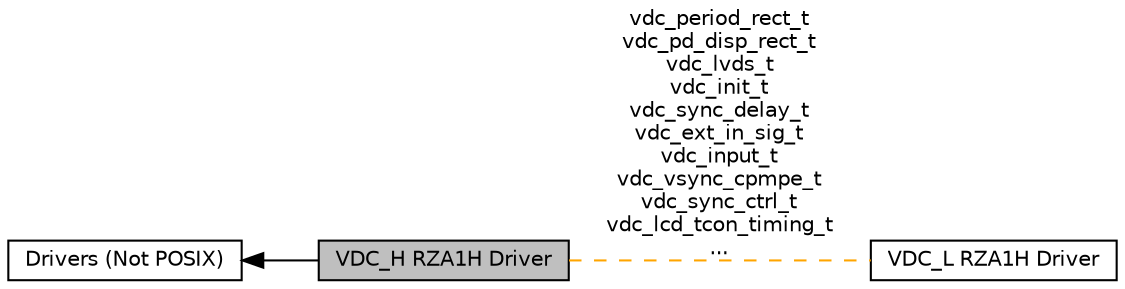 digraph "VDC_H RZA1H Driver"
{
  edge [fontname="Helvetica",fontsize="10",labelfontname="Helvetica",labelfontsize="10"];
  node [fontname="Helvetica",fontsize="10",shape=box];
  rankdir=LR;
  Node2 [label="Drivers (Not POSIX)",height=0.2,width=0.4,color="black", fillcolor="white", style="filled",URL="$d7/def/group__R__SW__PKG__93__NONOS__DRIVERS.html",tooltip="Drivers."];
  Node1 [label="VDC_H RZA1H Driver",height=0.2,width=0.4,color="black", fillcolor="grey75", style="filled", fontcolor="black",tooltip=" "];
  Node3 [label="VDC_L RZA1H Driver",height=0.2,width=0.4,color="black", fillcolor="white", style="filled",URL="$d8/d21/group__R__SW__PKG__93__VDC__L__API.html",tooltip=" "];
  Node2->Node1 [shape=plaintext, dir="back", style="solid"];
  Node1->Node3 [shape=plaintext, label="vdc_period_rect_t\nvdc_pd_disp_rect_t\nvdc_lvds_t\nvdc_init_t\nvdc_sync_delay_t\nvdc_ext_in_sig_t\nvdc_input_t\nvdc_vsync_cpmpe_t\nvdc_sync_ctrl_t\nvdc_lcd_tcon_timing_t\n...", color="orange", dir="none", style="dashed"];
}
